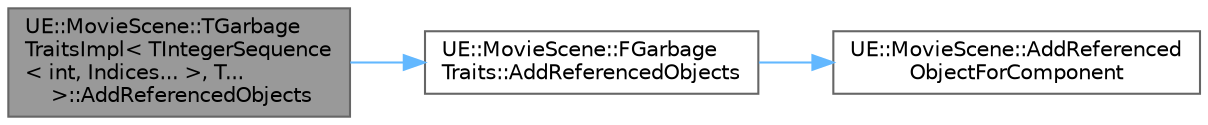 digraph "UE::MovieScene::TGarbageTraitsImpl&lt; TIntegerSequence&lt; int, Indices... &gt;, T... &gt;::AddReferencedObjects"
{
 // INTERACTIVE_SVG=YES
 // LATEX_PDF_SIZE
  bgcolor="transparent";
  edge [fontname=Helvetica,fontsize=10,labelfontname=Helvetica,labelfontsize=10];
  node [fontname=Helvetica,fontsize=10,shape=box,height=0.2,width=0.4];
  rankdir="LR";
  Node1 [id="Node000001",label="UE::MovieScene::TGarbage\lTraitsImpl\< TIntegerSequence\l\< int, Indices... \>, T...\l \>::AddReferencedObjects",height=0.2,width=0.4,color="gray40", fillcolor="grey60", style="filled", fontcolor="black",tooltip=" "];
  Node1 -> Node2 [id="edge1_Node000001_Node000002",color="steelblue1",style="solid",tooltip=" "];
  Node2 [id="Node000002",label="UE::MovieScene::FGarbage\lTraits::AddReferencedObjects",height=0.2,width=0.4,color="grey40", fillcolor="white", style="filled",URL="$db/da2/structUE_1_1MovieScene_1_1FGarbageTraits.html#ae6c531a11aa0b52d2c98ae8e6822ab1d",tooltip=" "];
  Node2 -> Node3 [id="edge2_Node000002_Node000003",color="steelblue1",style="solid",tooltip=" "];
  Node3 [id="Node000003",label="UE::MovieScene::AddReferenced\lObjectForComponent",height=0.2,width=0.4,color="grey40", fillcolor="white", style="filled",URL="$d1/dd1/namespaceUE_1_1MovieScene.html#a8675a02f7f7f98d84f03d129754b42b3",tooltip="Stub for components that do not need reference collection."];
}
